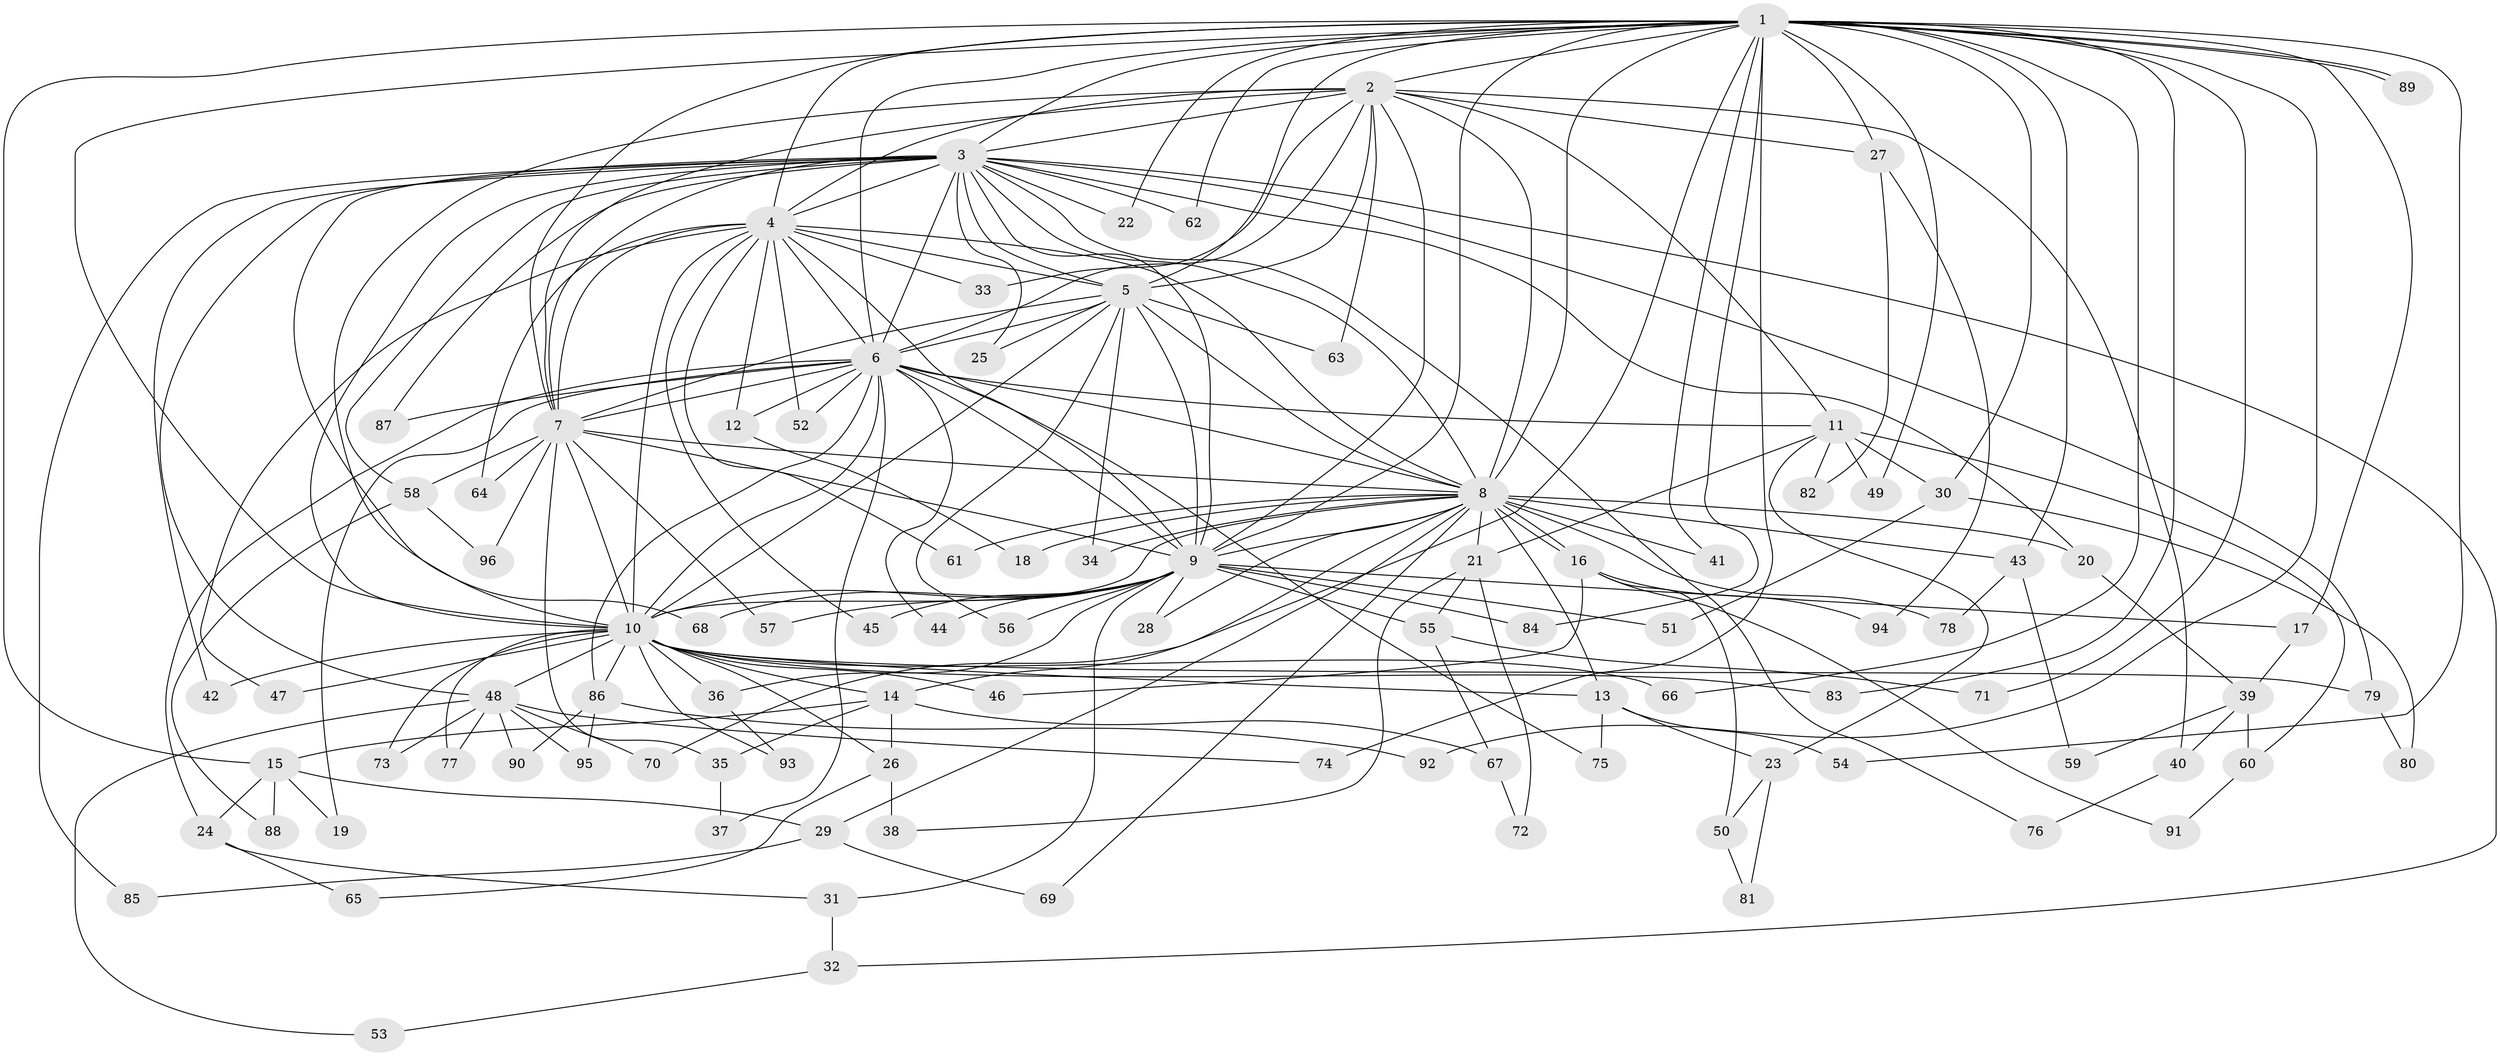 // Generated by graph-tools (version 1.1) at 2025/10/02/27/25 16:10:58]
// undirected, 96 vertices, 217 edges
graph export_dot {
graph [start="1"]
  node [color=gray90,style=filled];
  1;
  2;
  3;
  4;
  5;
  6;
  7;
  8;
  9;
  10;
  11;
  12;
  13;
  14;
  15;
  16;
  17;
  18;
  19;
  20;
  21;
  22;
  23;
  24;
  25;
  26;
  27;
  28;
  29;
  30;
  31;
  32;
  33;
  34;
  35;
  36;
  37;
  38;
  39;
  40;
  41;
  42;
  43;
  44;
  45;
  46;
  47;
  48;
  49;
  50;
  51;
  52;
  53;
  54;
  55;
  56;
  57;
  58;
  59;
  60;
  61;
  62;
  63;
  64;
  65;
  66;
  67;
  68;
  69;
  70;
  71;
  72;
  73;
  74;
  75;
  76;
  77;
  78;
  79;
  80;
  81;
  82;
  83;
  84;
  85;
  86;
  87;
  88;
  89;
  90;
  91;
  92;
  93;
  94;
  95;
  96;
  1 -- 2;
  1 -- 3;
  1 -- 4;
  1 -- 5;
  1 -- 6;
  1 -- 7;
  1 -- 8;
  1 -- 9;
  1 -- 10;
  1 -- 15;
  1 -- 17;
  1 -- 22;
  1 -- 27;
  1 -- 30;
  1 -- 41;
  1 -- 43;
  1 -- 49;
  1 -- 54;
  1 -- 62;
  1 -- 66;
  1 -- 70;
  1 -- 71;
  1 -- 74;
  1 -- 83;
  1 -- 84;
  1 -- 89;
  1 -- 89;
  1 -- 92;
  2 -- 3;
  2 -- 4;
  2 -- 5;
  2 -- 6;
  2 -- 7;
  2 -- 8;
  2 -- 9;
  2 -- 10;
  2 -- 11;
  2 -- 27;
  2 -- 33;
  2 -- 40;
  2 -- 63;
  3 -- 4;
  3 -- 5;
  3 -- 6;
  3 -- 7;
  3 -- 8;
  3 -- 9;
  3 -- 10;
  3 -- 20;
  3 -- 22;
  3 -- 25;
  3 -- 32;
  3 -- 42;
  3 -- 48;
  3 -- 58;
  3 -- 62;
  3 -- 68;
  3 -- 76;
  3 -- 79;
  3 -- 85;
  3 -- 87;
  4 -- 5;
  4 -- 6;
  4 -- 7;
  4 -- 8;
  4 -- 9;
  4 -- 10;
  4 -- 12;
  4 -- 33;
  4 -- 45;
  4 -- 47;
  4 -- 52;
  4 -- 61;
  4 -- 64;
  5 -- 6;
  5 -- 7;
  5 -- 8;
  5 -- 9;
  5 -- 10;
  5 -- 25;
  5 -- 34;
  5 -- 56;
  5 -- 63;
  6 -- 7;
  6 -- 8;
  6 -- 9;
  6 -- 10;
  6 -- 11;
  6 -- 12;
  6 -- 19;
  6 -- 24;
  6 -- 37;
  6 -- 44;
  6 -- 52;
  6 -- 75;
  6 -- 86;
  6 -- 87;
  7 -- 8;
  7 -- 9;
  7 -- 10;
  7 -- 35;
  7 -- 57;
  7 -- 58;
  7 -- 64;
  7 -- 96;
  8 -- 9;
  8 -- 10;
  8 -- 13;
  8 -- 14;
  8 -- 16;
  8 -- 16;
  8 -- 18;
  8 -- 20;
  8 -- 21;
  8 -- 28;
  8 -- 29;
  8 -- 34;
  8 -- 41;
  8 -- 43;
  8 -- 61;
  8 -- 69;
  8 -- 78;
  9 -- 10;
  9 -- 17;
  9 -- 28;
  9 -- 31;
  9 -- 36;
  9 -- 44;
  9 -- 45;
  9 -- 51;
  9 -- 55;
  9 -- 56;
  9 -- 57;
  9 -- 68;
  9 -- 84;
  10 -- 13;
  10 -- 14;
  10 -- 26;
  10 -- 36;
  10 -- 42;
  10 -- 46;
  10 -- 47;
  10 -- 48;
  10 -- 66;
  10 -- 73;
  10 -- 77;
  10 -- 79;
  10 -- 83;
  10 -- 86;
  10 -- 93;
  11 -- 21;
  11 -- 23;
  11 -- 30;
  11 -- 49;
  11 -- 60;
  11 -- 82;
  12 -- 18;
  13 -- 23;
  13 -- 54;
  13 -- 75;
  14 -- 15;
  14 -- 26;
  14 -- 35;
  14 -- 67;
  15 -- 19;
  15 -- 24;
  15 -- 29;
  15 -- 88;
  16 -- 46;
  16 -- 50;
  16 -- 91;
  16 -- 94;
  17 -- 39;
  20 -- 39;
  21 -- 38;
  21 -- 55;
  21 -- 72;
  23 -- 50;
  23 -- 81;
  24 -- 31;
  24 -- 65;
  26 -- 38;
  26 -- 65;
  27 -- 82;
  27 -- 94;
  29 -- 69;
  29 -- 85;
  30 -- 51;
  30 -- 80;
  31 -- 32;
  32 -- 53;
  35 -- 37;
  36 -- 93;
  39 -- 40;
  39 -- 59;
  39 -- 60;
  40 -- 76;
  43 -- 59;
  43 -- 78;
  48 -- 53;
  48 -- 70;
  48 -- 73;
  48 -- 74;
  48 -- 77;
  48 -- 90;
  48 -- 95;
  50 -- 81;
  55 -- 67;
  55 -- 71;
  58 -- 88;
  58 -- 96;
  60 -- 91;
  67 -- 72;
  79 -- 80;
  86 -- 90;
  86 -- 92;
  86 -- 95;
}
